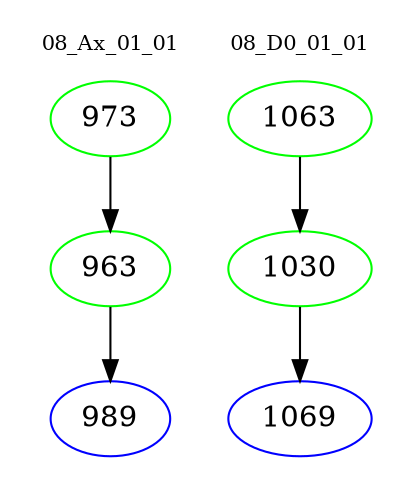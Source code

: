 digraph{
subgraph cluster_0 {
color = white
label = "08_Ax_01_01";
fontsize=10;
T0_973 [label="973", color="green"]
T0_973 -> T0_963 [color="black"]
T0_963 [label="963", color="green"]
T0_963 -> T0_989 [color="black"]
T0_989 [label="989", color="blue"]
}
subgraph cluster_1 {
color = white
label = "08_D0_01_01";
fontsize=10;
T1_1063 [label="1063", color="green"]
T1_1063 -> T1_1030 [color="black"]
T1_1030 [label="1030", color="green"]
T1_1030 -> T1_1069 [color="black"]
T1_1069 [label="1069", color="blue"]
}
}
